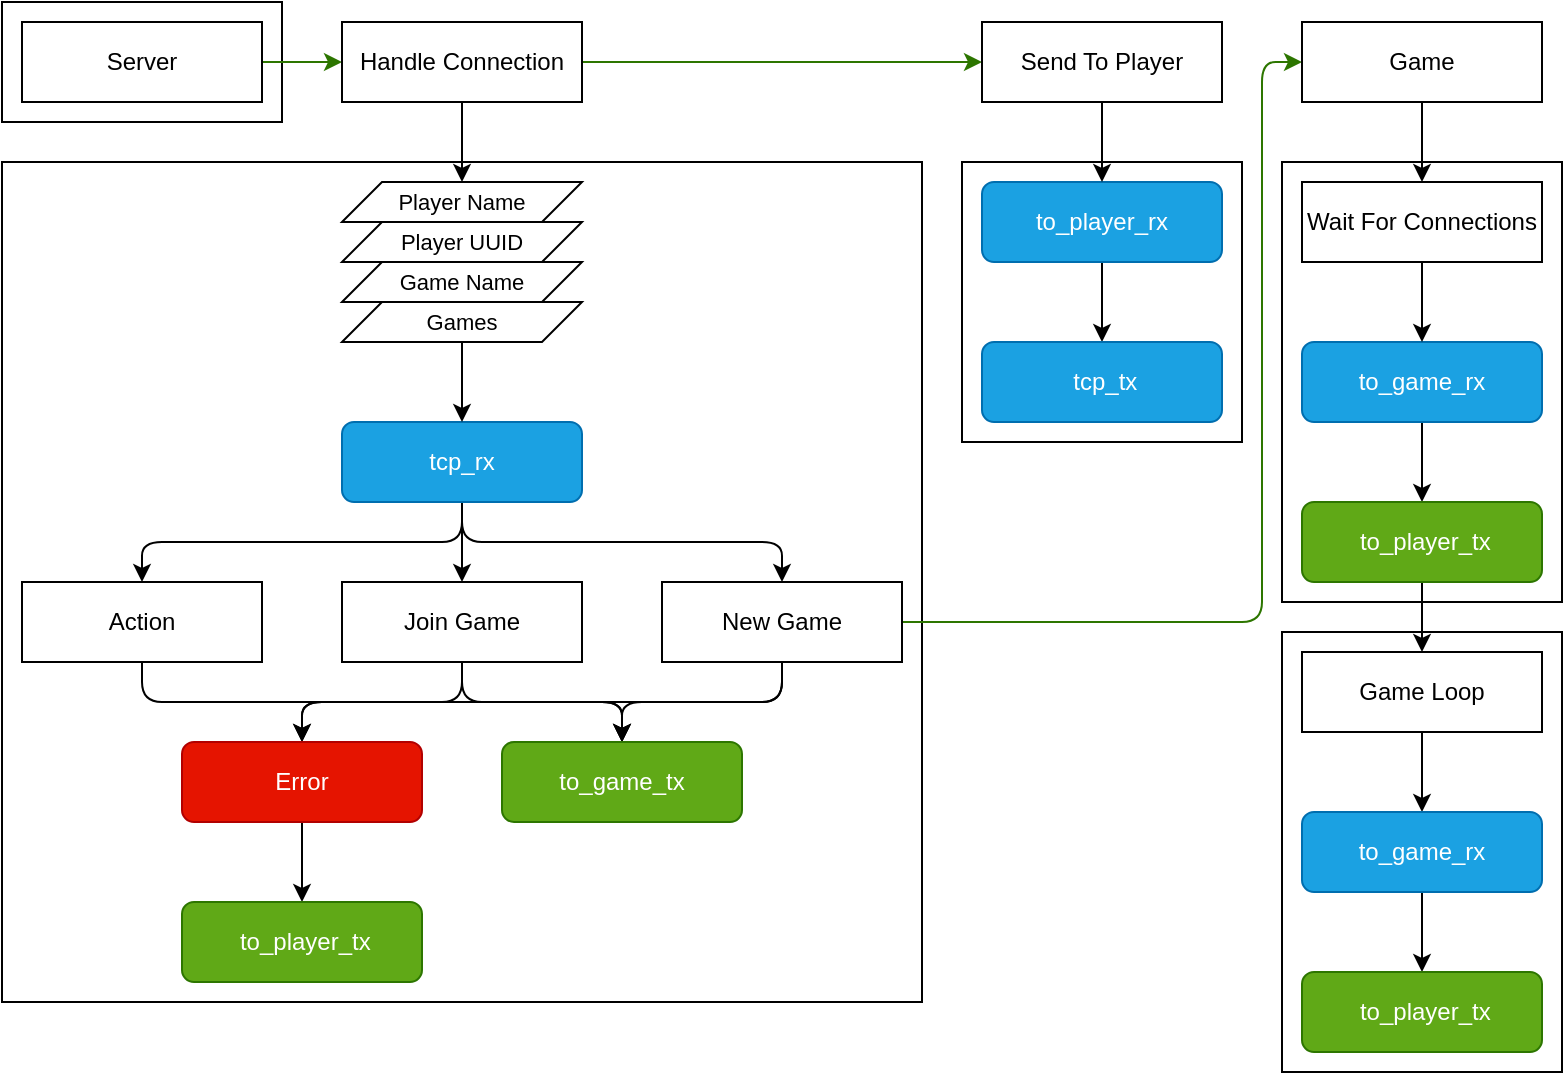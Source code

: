 <mxfile version="28.2.0">
  <diagram name="Page-1" id="PyZgpR-m7CtrsViYgB0N">
    <mxGraphModel dx="1713" dy="978" grid="1" gridSize="10" guides="1" tooltips="1" connect="1" arrows="1" fold="1" page="1" pageScale="1" pageWidth="850" pageHeight="1100" math="0" shadow="0">
      <root>
        <mxCell id="0" />
        <mxCell id="1" parent="0" />
        <mxCell id="VaN_sjdJw7HqfcQoB7aO-126" value="" style="rounded=0;whiteSpace=wrap;html=1;fontFamily=Helvetica;fontSize=11;fontColor=default;labelBackgroundColor=default;fillColor=none;strokeColor=light-dark(#000000,#F19C99);" vertex="1" parent="1">
          <mxGeometry x="30" y="110" width="460" height="420" as="geometry" />
        </mxCell>
        <mxCell id="VaN_sjdJw7HqfcQoB7aO-102" value="" style="rounded=0;whiteSpace=wrap;html=1;fontFamily=Helvetica;fontSize=11;fontColor=default;labelBackgroundColor=default;fillColor=none;strokeColor=light-dark(#000000,#F19C99);" vertex="1" parent="1">
          <mxGeometry x="510" y="110" width="140" height="140" as="geometry" />
        </mxCell>
        <mxCell id="VaN_sjdJw7HqfcQoB7aO-83" value="" style="rounded=0;whiteSpace=wrap;html=1;fontFamily=Helvetica;fontSize=11;fontColor=default;labelBackgroundColor=default;fillColor=none;strokeColor=light-dark(#000000,#F19C99);" vertex="1" parent="1">
          <mxGeometry x="670" y="345" width="140" height="220" as="geometry" />
        </mxCell>
        <mxCell id="VaN_sjdJw7HqfcQoB7aO-82" value="" style="rounded=0;whiteSpace=wrap;html=1;fontFamily=Helvetica;fontSize=11;fontColor=default;labelBackgroundColor=default;fillColor=none;strokeColor=light-dark(#000000,#F19C99);" vertex="1" parent="1">
          <mxGeometry x="670" y="110" width="140" height="220" as="geometry" />
        </mxCell>
        <mxCell id="VaN_sjdJw7HqfcQoB7aO-67" value="" style="rounded=0;whiteSpace=wrap;html=1;fontFamily=Helvetica;fontSize=11;fontColor=default;labelBackgroundColor=default;fillColor=none;strokeColor=light-dark(#000000,#F19C99);" vertex="1" parent="1">
          <mxGeometry x="30" y="30" width="140" height="60" as="geometry" />
        </mxCell>
        <mxCell id="VaN_sjdJw7HqfcQoB7aO-4" style="edgeStyle=orthogonalEdgeStyle;rounded=1;orthogonalLoop=1;jettySize=auto;html=1;exitX=1;exitY=0.5;exitDx=0;exitDy=0;curved=0;fillColor=#60a917;strokeColor=#2D7600;" edge="1" parent="1" source="VaN_sjdJw7HqfcQoB7aO-3" target="VaN_sjdJw7HqfcQoB7aO-6">
          <mxGeometry relative="1" as="geometry">
            <mxPoint x="200" y="60" as="targetPoint" />
          </mxGeometry>
        </mxCell>
        <mxCell id="VaN_sjdJw7HqfcQoB7aO-3" value="Server" style="rounded=0;whiteSpace=wrap;html=1;" vertex="1" parent="1">
          <mxGeometry x="40" y="40" width="120" height="40" as="geometry" />
        </mxCell>
        <mxCell id="VaN_sjdJw7HqfcQoB7aO-77" style="edgeStyle=orthogonalEdgeStyle;shape=connector;curved=0;rounded=1;orthogonalLoop=1;jettySize=auto;html=1;exitX=0.5;exitY=1;exitDx=0;exitDy=0;strokeColor=default;align=center;verticalAlign=middle;fontFamily=Helvetica;fontSize=11;fontColor=default;labelBackgroundColor=default;endArrow=classic;" edge="1" parent="1" source="VaN_sjdJw7HqfcQoB7aO-5" target="VaN_sjdJw7HqfcQoB7aO-11">
          <mxGeometry relative="1" as="geometry" />
        </mxCell>
        <mxCell id="VaN_sjdJw7HqfcQoB7aO-78" style="edgeStyle=orthogonalEdgeStyle;shape=connector;curved=0;rounded=1;orthogonalLoop=1;jettySize=auto;html=1;exitX=0.5;exitY=1;exitDx=0;exitDy=0;strokeColor=default;align=center;verticalAlign=middle;fontFamily=Helvetica;fontSize=11;fontColor=default;labelBackgroundColor=default;endArrow=classic;" edge="1" parent="1" source="VaN_sjdJw7HqfcQoB7aO-5" target="VaN_sjdJw7HqfcQoB7aO-18">
          <mxGeometry relative="1" as="geometry" />
        </mxCell>
        <mxCell id="VaN_sjdJw7HqfcQoB7aO-80" style="edgeStyle=orthogonalEdgeStyle;shape=connector;curved=0;rounded=1;orthogonalLoop=1;jettySize=auto;html=1;exitX=0.5;exitY=1;exitDx=0;exitDy=0;strokeColor=default;align=center;verticalAlign=middle;fontFamily=Helvetica;fontSize=11;fontColor=default;labelBackgroundColor=default;endArrow=classic;" edge="1" parent="1" source="VaN_sjdJw7HqfcQoB7aO-5" target="VaN_sjdJw7HqfcQoB7aO-12">
          <mxGeometry relative="1" as="geometry" />
        </mxCell>
        <mxCell id="VaN_sjdJw7HqfcQoB7aO-5" value="tcp_rx" style="rounded=1;whiteSpace=wrap;html=1;fillColor=#1ba1e2;fontColor=#ffffff;strokeColor=#006EAF;arcSize=15;" vertex="1" parent="1">
          <mxGeometry x="200" y="240" width="120" height="40" as="geometry" />
        </mxCell>
        <mxCell id="VaN_sjdJw7HqfcQoB7aO-74" style="edgeStyle=orthogonalEdgeStyle;shape=connector;curved=0;rounded=1;orthogonalLoop=1;jettySize=auto;html=1;exitX=0.5;exitY=1;exitDx=0;exitDy=0;entryX=0.5;entryY=0;entryDx=0;entryDy=0;strokeColor=default;align=center;verticalAlign=middle;fontFamily=Helvetica;fontSize=11;fontColor=default;labelBackgroundColor=default;endArrow=classic;" edge="1" parent="1" source="VaN_sjdJw7HqfcQoB7aO-6" target="VaN_sjdJw7HqfcQoB7aO-70">
          <mxGeometry relative="1" as="geometry" />
        </mxCell>
        <mxCell id="VaN_sjdJw7HqfcQoB7aO-92" style="edgeStyle=orthogonalEdgeStyle;shape=connector;curved=0;rounded=1;orthogonalLoop=1;jettySize=auto;html=1;exitX=1;exitY=0.5;exitDx=0;exitDy=0;entryX=0;entryY=0.5;entryDx=0;entryDy=0;strokeColor=#2D7600;align=center;verticalAlign=middle;fontFamily=Helvetica;fontSize=11;fontColor=default;labelBackgroundColor=default;endArrow=classic;fillColor=#60a917;" edge="1" parent="1" source="VaN_sjdJw7HqfcQoB7aO-6" target="VaN_sjdJw7HqfcQoB7aO-89">
          <mxGeometry relative="1" as="geometry" />
        </mxCell>
        <mxCell id="VaN_sjdJw7HqfcQoB7aO-6" value="Handle Connection" style="rounded=0;whiteSpace=wrap;html=1;" vertex="1" parent="1">
          <mxGeometry x="200" y="40" width="120" height="40" as="geometry" />
        </mxCell>
        <mxCell id="VaN_sjdJw7HqfcQoB7aO-39" style="edgeStyle=orthogonalEdgeStyle;shape=connector;curved=0;rounded=1;orthogonalLoop=1;jettySize=auto;html=1;exitX=0.5;exitY=1;exitDx=0;exitDy=0;entryX=0.5;entryY=0;entryDx=0;entryDy=0;strokeColor=default;align=center;verticalAlign=middle;fontFamily=Helvetica;fontSize=11;fontColor=default;labelBackgroundColor=default;endArrow=classic;" edge="1" parent="1" source="VaN_sjdJw7HqfcQoB7aO-11" target="VaN_sjdJw7HqfcQoB7aO-41">
          <mxGeometry relative="1" as="geometry">
            <mxPoint x="260" y="400" as="targetPoint" />
          </mxGeometry>
        </mxCell>
        <mxCell id="VaN_sjdJw7HqfcQoB7aO-95" style="edgeStyle=orthogonalEdgeStyle;shape=connector;curved=0;rounded=1;orthogonalLoop=1;jettySize=auto;html=1;exitX=0.5;exitY=1;exitDx=0;exitDy=0;strokeColor=default;align=center;verticalAlign=middle;fontFamily=Helvetica;fontSize=11;fontColor=default;labelBackgroundColor=default;endArrow=classic;" edge="1" parent="1" source="VaN_sjdJw7HqfcQoB7aO-11" target="VaN_sjdJw7HqfcQoB7aO-94">
          <mxGeometry relative="1" as="geometry" />
        </mxCell>
        <mxCell id="VaN_sjdJw7HqfcQoB7aO-11" value="Join Game" style="rounded=0;whiteSpace=wrap;html=1;" vertex="1" parent="1">
          <mxGeometry x="200" y="320" width="120" height="40" as="geometry" />
        </mxCell>
        <mxCell id="VaN_sjdJw7HqfcQoB7aO-55" style="edgeStyle=orthogonalEdgeStyle;shape=connector;curved=0;rounded=1;orthogonalLoop=1;jettySize=auto;html=1;exitX=0.5;exitY=1;exitDx=0;exitDy=0;entryX=0.5;entryY=0;entryDx=0;entryDy=0;strokeColor=default;align=center;verticalAlign=middle;fontFamily=Helvetica;fontSize=11;fontColor=default;labelBackgroundColor=default;endArrow=classic;" edge="1" parent="1" source="VaN_sjdJw7HqfcQoB7aO-12" target="VaN_sjdJw7HqfcQoB7aO-41">
          <mxGeometry relative="1" as="geometry" />
        </mxCell>
        <mxCell id="VaN_sjdJw7HqfcQoB7aO-96" style="edgeStyle=orthogonalEdgeStyle;shape=connector;curved=0;rounded=1;orthogonalLoop=1;jettySize=auto;html=1;exitX=0.5;exitY=1;exitDx=0;exitDy=0;strokeColor=default;align=center;verticalAlign=middle;fontFamily=Helvetica;fontSize=11;fontColor=default;labelBackgroundColor=default;endArrow=classic;" edge="1" parent="1" source="VaN_sjdJw7HqfcQoB7aO-12" target="VaN_sjdJw7HqfcQoB7aO-94">
          <mxGeometry relative="1" as="geometry" />
        </mxCell>
        <mxCell id="VaN_sjdJw7HqfcQoB7aO-133" style="edgeStyle=orthogonalEdgeStyle;shape=connector;curved=0;rounded=1;orthogonalLoop=1;jettySize=auto;html=1;exitX=1;exitY=0.5;exitDx=0;exitDy=0;entryX=0;entryY=0.5;entryDx=0;entryDy=0;strokeColor=#2D7600;align=center;verticalAlign=middle;fontFamily=Helvetica;fontSize=11;fontColor=default;labelBackgroundColor=default;endArrow=classic;fillColor=#60a917;" edge="1" parent="1" source="VaN_sjdJw7HqfcQoB7aO-12" target="VaN_sjdJw7HqfcQoB7aO-16">
          <mxGeometry relative="1" as="geometry">
            <Array as="points">
              <mxPoint x="660" y="340" />
              <mxPoint x="660" y="60" />
            </Array>
          </mxGeometry>
        </mxCell>
        <mxCell id="VaN_sjdJw7HqfcQoB7aO-12" value="New Game" style="rounded=0;whiteSpace=wrap;html=1;" vertex="1" parent="1">
          <mxGeometry x="360" y="320" width="120" height="40" as="geometry" />
        </mxCell>
        <mxCell id="VaN_sjdJw7HqfcQoB7aO-50" style="edgeStyle=orthogonalEdgeStyle;shape=connector;curved=0;rounded=1;orthogonalLoop=1;jettySize=auto;html=1;exitX=0.5;exitY=1;exitDx=0;exitDy=0;entryX=0.5;entryY=0;entryDx=0;entryDy=0;strokeColor=default;align=center;verticalAlign=middle;fontFamily=Helvetica;fontSize=11;fontColor=default;labelBackgroundColor=default;endArrow=classic;" edge="1" parent="1" source="VaN_sjdJw7HqfcQoB7aO-16" target="VaN_sjdJw7HqfcQoB7aO-48">
          <mxGeometry relative="1" as="geometry" />
        </mxCell>
        <mxCell id="VaN_sjdJw7HqfcQoB7aO-16" value="Game" style="rounded=0;whiteSpace=wrap;html=1;" vertex="1" parent="1">
          <mxGeometry x="680" y="40" width="120" height="40" as="geometry" />
        </mxCell>
        <mxCell id="VaN_sjdJw7HqfcQoB7aO-56" style="edgeStyle=orthogonalEdgeStyle;shape=connector;curved=0;rounded=1;orthogonalLoop=1;jettySize=auto;html=1;exitX=0.5;exitY=1;exitDx=0;exitDy=0;strokeColor=default;align=center;verticalAlign=middle;fontFamily=Helvetica;fontSize=11;fontColor=default;labelBackgroundColor=default;endArrow=classic;" edge="1" parent="1" source="VaN_sjdJw7HqfcQoB7aO-18" target="VaN_sjdJw7HqfcQoB7aO-41">
          <mxGeometry relative="1" as="geometry" />
        </mxCell>
        <mxCell id="VaN_sjdJw7HqfcQoB7aO-18" value="Action" style="rounded=0;whiteSpace=wrap;html=1;" vertex="1" parent="1">
          <mxGeometry x="40" y="320" width="120" height="40" as="geometry" />
        </mxCell>
        <mxCell id="VaN_sjdJw7HqfcQoB7aO-41" value="to_game_tx" style="rounded=1;whiteSpace=wrap;html=1;fillColor=#60a917;fontColor=#ffffff;strokeColor=#2D7600;" vertex="1" parent="1">
          <mxGeometry x="280" y="400" width="120" height="40" as="geometry" />
        </mxCell>
        <mxCell id="VaN_sjdJw7HqfcQoB7aO-59" style="edgeStyle=orthogonalEdgeStyle;shape=connector;curved=0;rounded=1;orthogonalLoop=1;jettySize=auto;html=1;exitX=0.5;exitY=1;exitDx=0;exitDy=0;entryX=0.5;entryY=0;entryDx=0;entryDy=0;strokeColor=default;align=center;verticalAlign=middle;fontFamily=Helvetica;fontSize=11;fontColor=default;labelBackgroundColor=default;endArrow=classic;" edge="1" parent="1" source="VaN_sjdJw7HqfcQoB7aO-43" target="VaN_sjdJw7HqfcQoB7aO-52">
          <mxGeometry relative="1" as="geometry" />
        </mxCell>
        <mxCell id="VaN_sjdJw7HqfcQoB7aO-43" value="to_game_rx" style="rounded=1;whiteSpace=wrap;html=1;fillColor=#1ba1e2;fontColor=#ffffff;strokeColor=#006EAF;" vertex="1" parent="1">
          <mxGeometry x="680" y="200" width="120" height="40" as="geometry" />
        </mxCell>
        <mxCell id="VaN_sjdJw7HqfcQoB7aO-51" style="edgeStyle=orthogonalEdgeStyle;shape=connector;curved=0;rounded=1;orthogonalLoop=1;jettySize=auto;html=1;exitX=0.5;exitY=1;exitDx=0;exitDy=0;strokeColor=default;align=center;verticalAlign=middle;fontFamily=Helvetica;fontSize=11;fontColor=default;labelBackgroundColor=default;endArrow=classic;" edge="1" parent="1" source="VaN_sjdJw7HqfcQoB7aO-48" target="VaN_sjdJw7HqfcQoB7aO-43">
          <mxGeometry relative="1" as="geometry" />
        </mxCell>
        <mxCell id="VaN_sjdJw7HqfcQoB7aO-48" value="Wait For Connections" style="rounded=0;whiteSpace=wrap;html=1;" vertex="1" parent="1">
          <mxGeometry x="680" y="120" width="120" height="40" as="geometry" />
        </mxCell>
        <mxCell id="VaN_sjdJw7HqfcQoB7aO-130" style="edgeStyle=orthogonalEdgeStyle;shape=connector;curved=0;rounded=1;orthogonalLoop=1;jettySize=auto;html=1;exitX=0.5;exitY=1;exitDx=0;exitDy=0;entryX=0.5;entryY=0;entryDx=0;entryDy=0;align=center;verticalAlign=middle;fontFamily=Helvetica;fontSize=11;fontColor=default;labelBackgroundColor=default;endArrow=classic;" edge="1" parent="1" source="VaN_sjdJw7HqfcQoB7aO-52" target="VaN_sjdJw7HqfcQoB7aO-60">
          <mxGeometry relative="1" as="geometry" />
        </mxCell>
        <mxCell id="VaN_sjdJw7HqfcQoB7aO-52" value="&amp;nbsp;to_player_tx" style="rounded=1;whiteSpace=wrap;html=1;fillColor=#60a917;fontColor=#ffffff;strokeColor=#2D7600;" vertex="1" parent="1">
          <mxGeometry x="680" y="280" width="120" height="40" as="geometry" />
        </mxCell>
        <mxCell id="VaN_sjdJw7HqfcQoB7aO-87" style="edgeStyle=orthogonalEdgeStyle;shape=connector;curved=0;rounded=1;orthogonalLoop=1;jettySize=auto;html=1;exitX=0.5;exitY=1;exitDx=0;exitDy=0;strokeColor=default;align=center;verticalAlign=middle;fontFamily=Helvetica;fontSize=11;fontColor=default;labelBackgroundColor=default;endArrow=classic;" edge="1" parent="1" source="VaN_sjdJw7HqfcQoB7aO-53" target="VaN_sjdJw7HqfcQoB7aO-86">
          <mxGeometry relative="1" as="geometry" />
        </mxCell>
        <mxCell id="VaN_sjdJw7HqfcQoB7aO-53" value="to_player_rx" style="rounded=1;whiteSpace=wrap;html=1;fillColor=#1ba1e2;fontColor=#ffffff;strokeColor=#006EAF;" vertex="1" parent="1">
          <mxGeometry x="520" y="120" width="120" height="40" as="geometry" />
        </mxCell>
        <mxCell id="VaN_sjdJw7HqfcQoB7aO-88" style="edgeStyle=orthogonalEdgeStyle;shape=connector;curved=0;rounded=1;orthogonalLoop=1;jettySize=auto;html=1;exitX=0.5;exitY=1;exitDx=0;exitDy=0;strokeColor=default;align=center;verticalAlign=middle;fontFamily=Helvetica;fontSize=11;fontColor=default;labelBackgroundColor=default;endArrow=classic;" edge="1" parent="1" source="VaN_sjdJw7HqfcQoB7aO-60" target="VaN_sjdJw7HqfcQoB7aO-62">
          <mxGeometry relative="1" as="geometry" />
        </mxCell>
        <mxCell id="VaN_sjdJw7HqfcQoB7aO-60" value="Game Loop" style="rounded=0;whiteSpace=wrap;html=1;" vertex="1" parent="1">
          <mxGeometry x="680" y="355" width="120" height="40" as="geometry" />
        </mxCell>
        <mxCell id="VaN_sjdJw7HqfcQoB7aO-61" style="edgeStyle=orthogonalEdgeStyle;shape=connector;curved=0;rounded=1;orthogonalLoop=1;jettySize=auto;html=1;exitX=0.5;exitY=1;exitDx=0;exitDy=0;entryX=0.5;entryY=0;entryDx=0;entryDy=0;strokeColor=default;align=center;verticalAlign=middle;fontFamily=Helvetica;fontSize=11;fontColor=default;labelBackgroundColor=default;endArrow=classic;" edge="1" parent="1" source="VaN_sjdJw7HqfcQoB7aO-62" target="VaN_sjdJw7HqfcQoB7aO-63">
          <mxGeometry relative="1" as="geometry" />
        </mxCell>
        <mxCell id="VaN_sjdJw7HqfcQoB7aO-62" value="to_game_rx" style="rounded=1;whiteSpace=wrap;html=1;fillColor=#1ba1e2;fontColor=#ffffff;strokeColor=#006EAF;" vertex="1" parent="1">
          <mxGeometry x="680" y="435" width="120" height="40" as="geometry" />
        </mxCell>
        <mxCell id="VaN_sjdJw7HqfcQoB7aO-63" value="&amp;nbsp;to_player_tx" style="rounded=1;whiteSpace=wrap;html=1;fillColor=#60a917;fontColor=#ffffff;strokeColor=#2D7600;" vertex="1" parent="1">
          <mxGeometry x="680" y="515" width="120" height="40" as="geometry" />
        </mxCell>
        <mxCell id="VaN_sjdJw7HqfcQoB7aO-70" value="Player Name" style="shape=parallelogram;perimeter=parallelogramPerimeter;whiteSpace=wrap;html=1;fixedSize=1;fontFamily=Helvetica;fontSize=11;fontColor=default;labelBackgroundColor=default;" vertex="1" parent="1">
          <mxGeometry x="200" y="120" width="120" height="20" as="geometry" />
        </mxCell>
        <mxCell id="VaN_sjdJw7HqfcQoB7aO-71" value="Player UUID" style="shape=parallelogram;perimeter=parallelogramPerimeter;whiteSpace=wrap;html=1;fixedSize=1;fontFamily=Helvetica;fontSize=11;fontColor=default;labelBackgroundColor=default;" vertex="1" parent="1">
          <mxGeometry x="200" y="140" width="120" height="20" as="geometry" />
        </mxCell>
        <mxCell id="VaN_sjdJw7HqfcQoB7aO-72" value="Game Name" style="shape=parallelogram;perimeter=parallelogramPerimeter;whiteSpace=wrap;html=1;fixedSize=1;fontFamily=Helvetica;fontSize=11;fontColor=default;labelBackgroundColor=default;" vertex="1" parent="1">
          <mxGeometry x="200" y="160" width="120" height="20" as="geometry" />
        </mxCell>
        <mxCell id="VaN_sjdJw7HqfcQoB7aO-76" style="edgeStyle=orthogonalEdgeStyle;shape=connector;curved=0;rounded=1;orthogonalLoop=1;jettySize=auto;html=1;exitX=0.5;exitY=1;exitDx=0;exitDy=0;strokeColor=default;align=center;verticalAlign=middle;fontFamily=Helvetica;fontSize=11;fontColor=default;labelBackgroundColor=default;endArrow=classic;" edge="1" parent="1" source="VaN_sjdJw7HqfcQoB7aO-75" target="VaN_sjdJw7HqfcQoB7aO-5">
          <mxGeometry relative="1" as="geometry" />
        </mxCell>
        <mxCell id="VaN_sjdJw7HqfcQoB7aO-75" value="Games" style="shape=parallelogram;perimeter=parallelogramPerimeter;whiteSpace=wrap;html=1;fixedSize=1;fontFamily=Helvetica;fontSize=11;fontColor=default;labelBackgroundColor=default;" vertex="1" parent="1">
          <mxGeometry x="200" y="180" width="120" height="20" as="geometry" />
        </mxCell>
        <mxCell id="VaN_sjdJw7HqfcQoB7aO-86" value="&amp;nbsp;tcp_tx" style="rounded=1;whiteSpace=wrap;html=1;fillColor=#1ba1e2;fontColor=#ffffff;strokeColor=#006EAF;arcSize=15;" vertex="1" parent="1">
          <mxGeometry x="520" y="200" width="120" height="40" as="geometry" />
        </mxCell>
        <mxCell id="VaN_sjdJw7HqfcQoB7aO-90" style="edgeStyle=orthogonalEdgeStyle;shape=connector;curved=0;rounded=1;orthogonalLoop=1;jettySize=auto;html=1;exitX=0.5;exitY=1;exitDx=0;exitDy=0;strokeColor=default;align=center;verticalAlign=middle;fontFamily=Helvetica;fontSize=11;fontColor=default;labelBackgroundColor=default;endArrow=classic;" edge="1" parent="1" source="VaN_sjdJw7HqfcQoB7aO-89" target="VaN_sjdJw7HqfcQoB7aO-53">
          <mxGeometry relative="1" as="geometry" />
        </mxCell>
        <mxCell id="VaN_sjdJw7HqfcQoB7aO-89" value="Send To Player" style="rounded=0;whiteSpace=wrap;html=1;" vertex="1" parent="1">
          <mxGeometry x="520" y="40" width="120" height="40" as="geometry" />
        </mxCell>
        <mxCell id="VaN_sjdJw7HqfcQoB7aO-98" style="edgeStyle=orthogonalEdgeStyle;shape=connector;curved=0;rounded=1;orthogonalLoop=1;jettySize=auto;html=1;exitX=0.5;exitY=1;exitDx=0;exitDy=0;entryX=0.5;entryY=0;entryDx=0;entryDy=0;strokeColor=default;align=center;verticalAlign=middle;fontFamily=Helvetica;fontSize=11;fontColor=default;labelBackgroundColor=default;endArrow=classic;" edge="1" parent="1" source="VaN_sjdJw7HqfcQoB7aO-94" target="VaN_sjdJw7HqfcQoB7aO-97">
          <mxGeometry relative="1" as="geometry" />
        </mxCell>
        <mxCell id="VaN_sjdJw7HqfcQoB7aO-94" value="Error" style="rounded=1;whiteSpace=wrap;html=1;fillColor=#e51400;fontColor=#ffffff;strokeColor=#B20000;" vertex="1" parent="1">
          <mxGeometry x="120" y="400" width="120" height="40" as="geometry" />
        </mxCell>
        <mxCell id="VaN_sjdJw7HqfcQoB7aO-97" value="&amp;nbsp;to_player_tx" style="rounded=1;whiteSpace=wrap;html=1;fillColor=#60a917;fontColor=#ffffff;strokeColor=#2D7600;" vertex="1" parent="1">
          <mxGeometry x="120" y="480" width="120" height="40" as="geometry" />
        </mxCell>
      </root>
    </mxGraphModel>
  </diagram>
</mxfile>
